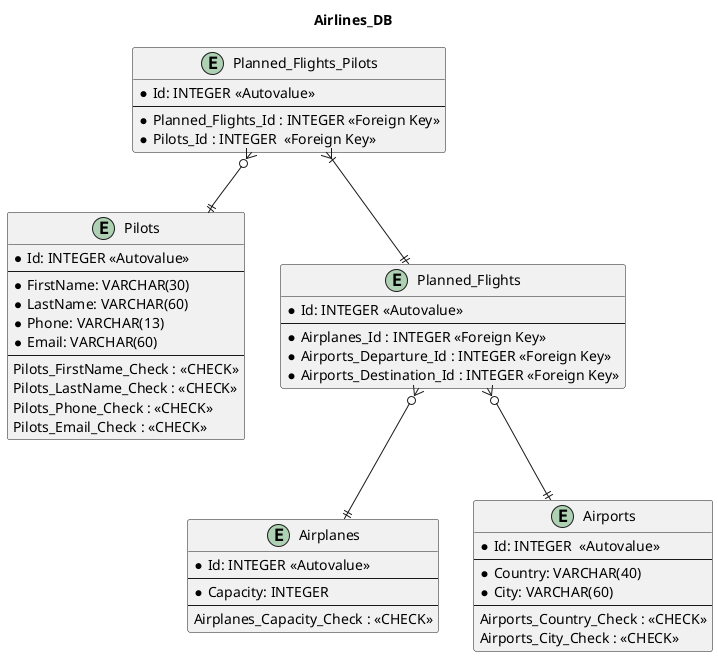 @startuml DB_ER_Diagram


title "Airlines_DB"


entity "Airplanes" as airplanes {
	*Id: INTEGER <<Autovalue>>
	--
	*Capacity: INTEGER
	--
	Airplanes_Capacity_Check : <<CHECK>>
}

entity "Pilots" as pilots {
	*Id: INTEGER <<Autovalue>>
	--
	*FirstName: VARCHAR(30)
	*LastName: VARCHAR(60)
	*Phone: VARCHAR(13)
	*Email: VARCHAR(60)
	--
	Pilots_FirstName_Check : <<CHECK>>
	Pilots_LastName_Check : <<CHECK>>
	Pilots_Phone_Check : <<CHECK>>
	Pilots_Email_Check : <<CHECK>>
}

entity "Airports" as airports {
	*Id: INTEGER  <<Autovalue>>
	--
	*Country: VARCHAR(40)
	*City: VARCHAR(60)
	--
	Airports_Country_Check : <<CHECK>>
	Airports_City_Check : <<CHECK>>
}

entity "Planned_Flights" as pl_flights {
	*Id: INTEGER <<Autovalue>>
	--
	*Airplanes_Id : INTEGER <<Foreign Key>>
	*Airports_Departure_Id : INTEGER <<Foreign Key>>
	*Airports_Destination_Id : INTEGER <<Foreign Key>>
}

entity "Planned_Flights_Pilots" as pl_flights_pilots {
	*Id: INTEGER <<Autovalue>>
	--
	*Planned_Flights_Id : INTEGER <<Foreign Key>>
	*Pilots_Id : INTEGER  <<Foreign Key>>
}


pl_flights }o--|| airplanes
pl_flights }o--|| airports
pl_flights_pilots }|--|| pl_flights
pl_flights_pilots }o--|| pilots
	
@enduml
